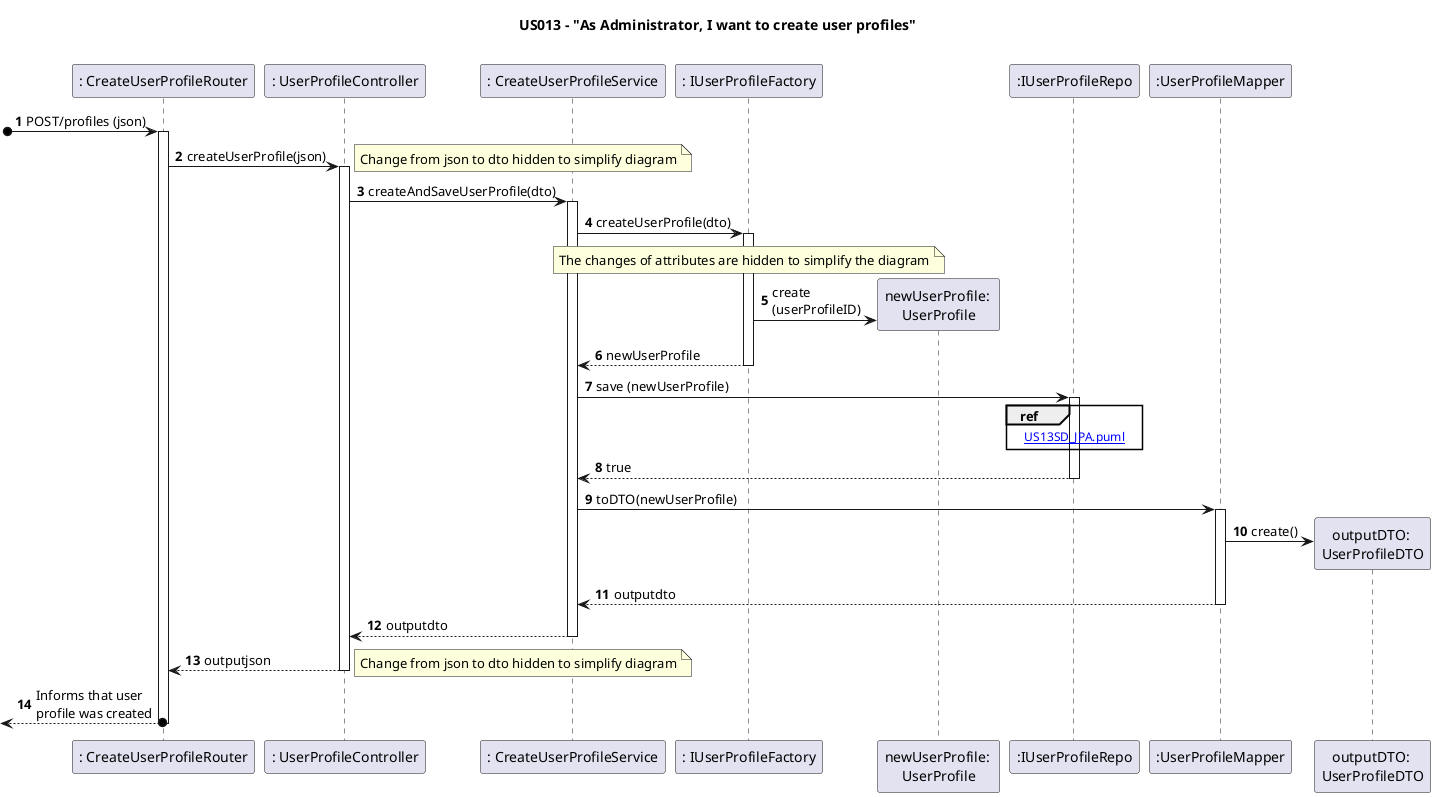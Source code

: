 @startuml
'https://plantuml.com/sequence-diagram

autoactivate on
autonumber

title US013 - "As Administrator, I want to create user profiles"
participant ": CreateUserProfileRouter" as System
participant ": UserProfileController" as Ctrl
participant ": CreateUserProfileService" as C1
participant ": IUserProfileFactory" as C3
'participant ":UserProfileDTO" as C2
'participant ":IUserProfileIDFactory" as iFactory
'participant "userProfileID:UserProfileID" as C4
participant "newUserProfile: \nUserProfile" as newUserProfile
participant ":IUserProfileRepo" as C5
participant ":UserProfileMapper" as C6
participant "outputDTO: \nUserProfileDTO" as C2.1


[o-> System: POST/profiles (json)
System -> Ctrl: createUserProfile(json)
note right
Change from json to dto hidden to simplify diagram
end note
Ctrl -> C1: createAndSaveUserProfile(dto)
C1 -> C3: createUserProfile(dto)
note over C3 : The changes of attributes are hidden to simplify the diagram
'C3 -> C2 : name = getUserProfileName()
'deactivate
'C3 -> iFactory: create(name)
'iFactory -> C4 **: create()
'iFactory --> C3: userProfileID
C3 -> newUserProfile **: create\n(userProfileID)
return newUserProfile
C1 -> C5 : save (newUserProfile)
ref over C5: [[US13SD_JPA.puml]]
'C5 -> C5 : existsByDescription(userProfileName)
'deactivate
'C5 -> C5 : add(userProfileName)
'deactivate
return true
C1 -> C6: toDTO(newUserProfile)
C6 -> C2.1 **: create()
return outputdto
return outputdto
return outputjson
note right
Change from json to dto hidden to simplify diagram
end note
return Informs that user \nprofile was created





@enduml